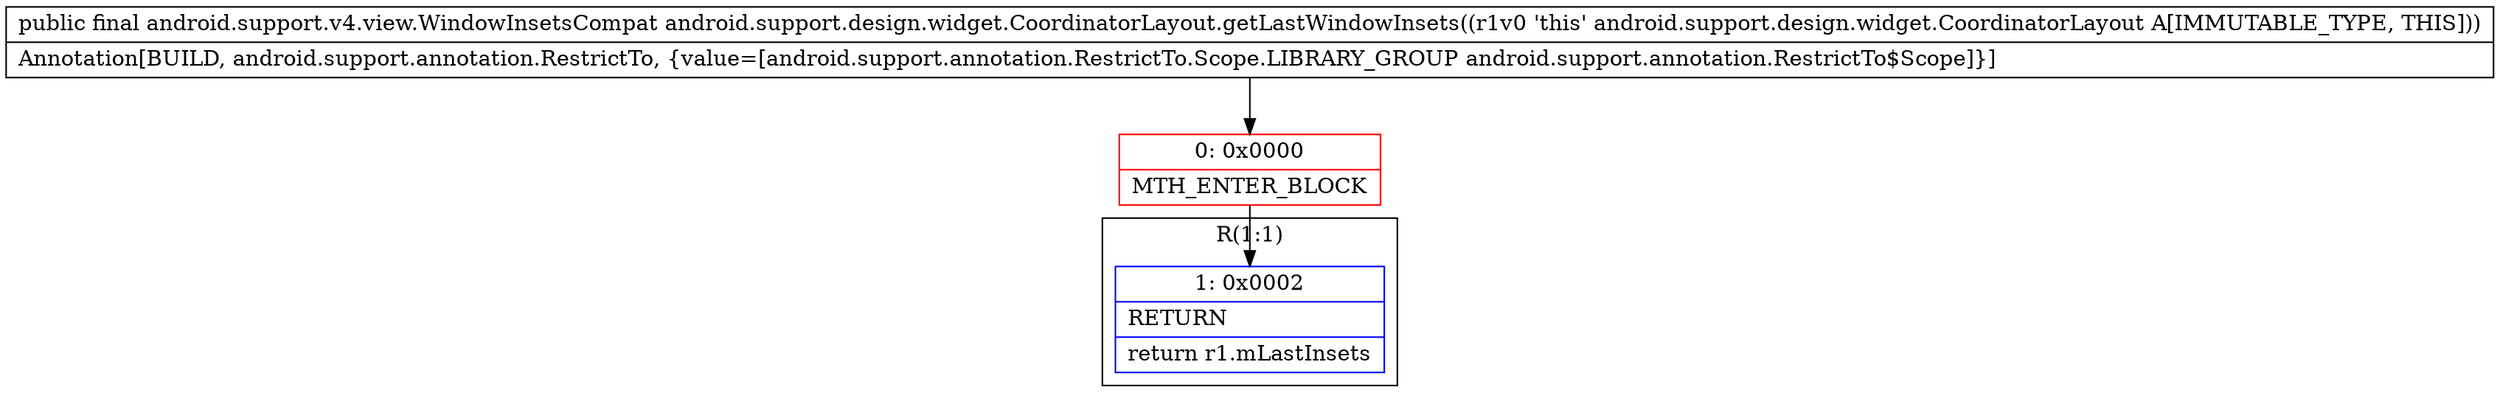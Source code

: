 digraph "CFG forandroid.support.design.widget.CoordinatorLayout.getLastWindowInsets()Landroid\/support\/v4\/view\/WindowInsetsCompat;" {
subgraph cluster_Region_1446824070 {
label = "R(1:1)";
node [shape=record,color=blue];
Node_1 [shape=record,label="{1\:\ 0x0002|RETURN\l|return r1.mLastInsets\l}"];
}
Node_0 [shape=record,color=red,label="{0\:\ 0x0000|MTH_ENTER_BLOCK\l}"];
MethodNode[shape=record,label="{public final android.support.v4.view.WindowInsetsCompat android.support.design.widget.CoordinatorLayout.getLastWindowInsets((r1v0 'this' android.support.design.widget.CoordinatorLayout A[IMMUTABLE_TYPE, THIS]))  | Annotation[BUILD, android.support.annotation.RestrictTo, \{value=[android.support.annotation.RestrictTo.Scope.LIBRARY_GROUP android.support.annotation.RestrictTo$Scope]\}]\l}"];
MethodNode -> Node_0;
Node_0 -> Node_1;
}

